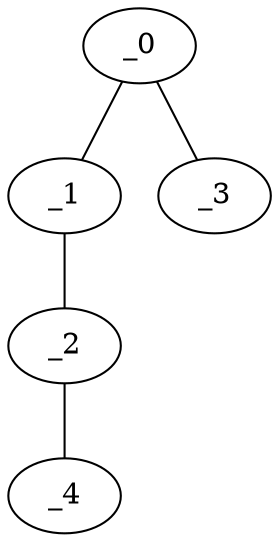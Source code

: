 graph LP1_0138 {
	_0	 [x="0.77",
		y="2.91"];
	_1	 [x="0.758329",
		y="0.625702"];
	_0 -- _1;
	_3	 [x="1.6051",
		y="0.268521"];
	_0 -- _3;
	_2	 [x="2.24",
		y="0.65"];
	_1 -- _2;
	_4	 [x="1.28273",
		y="0.757916"];
	_2 -- _4;
}
